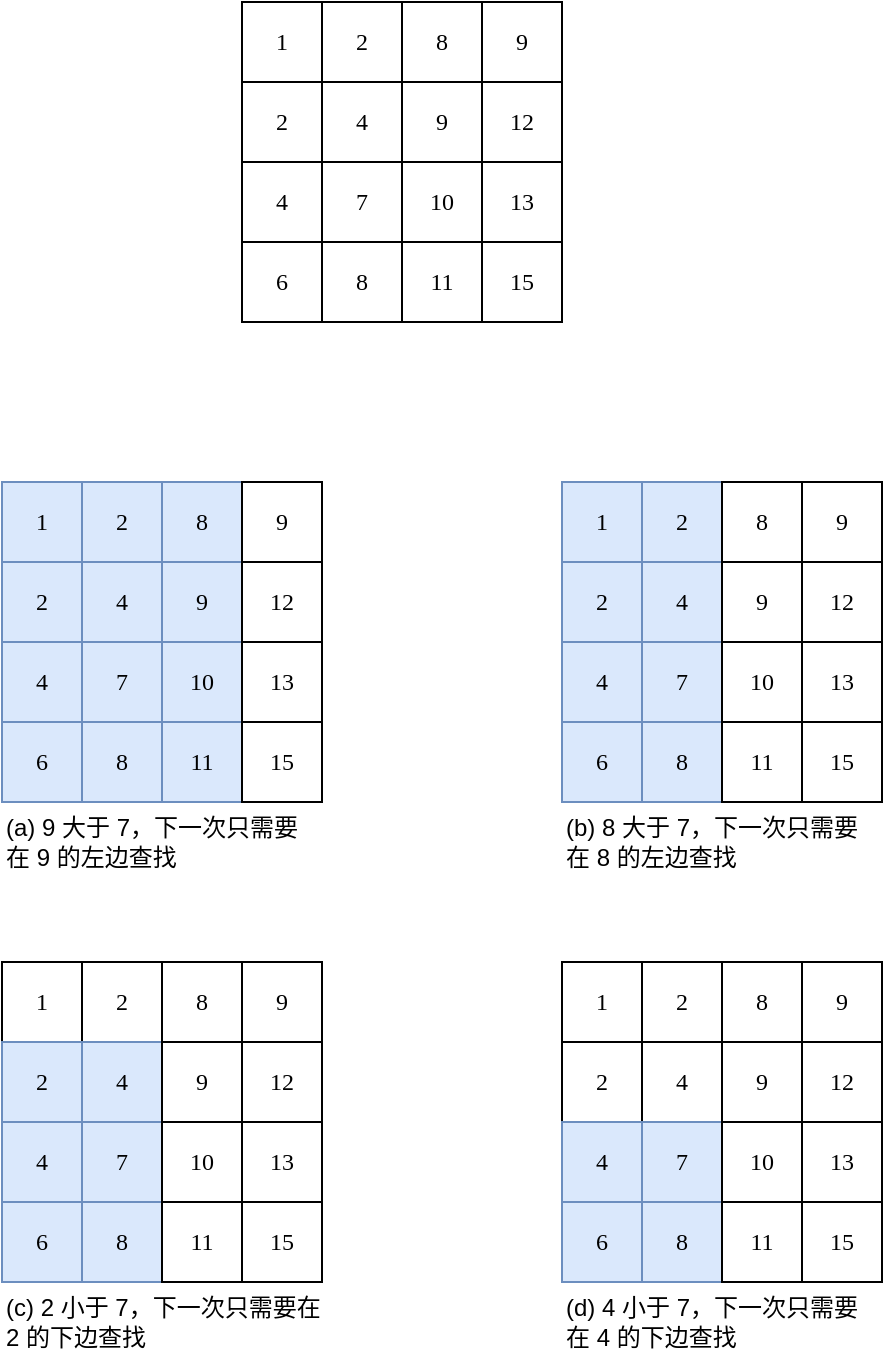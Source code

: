 <mxfile version="15.2.7" type="device"><diagram id="q6zywe5J-C3MdCojA_hZ" name="第 1 页"><mxGraphModel dx="905" dy="765" grid="1" gridSize="10" guides="1" tooltips="1" connect="1" arrows="1" fold="1" page="1" pageScale="1" pageWidth="827" pageHeight="1169" math="0" shadow="0"><root><mxCell id="0"/><mxCell id="1" parent="0"/><mxCell id="mAlWPCRY1Kr10oyKB-qo-22" value="" style="group" vertex="1" connectable="0" parent="1"><mxGeometry x="360" y="320" width="160" height="160" as="geometry"/></mxCell><mxCell id="mAlWPCRY1Kr10oyKB-qo-5" value="" style="group" vertex="1" connectable="0" parent="mAlWPCRY1Kr10oyKB-qo-22"><mxGeometry width="160" height="40" as="geometry"/></mxCell><mxCell id="mAlWPCRY1Kr10oyKB-qo-1" value="&lt;font face=&quot;Lucida Console&quot;&gt;1&lt;/font&gt;" style="rounded=0;whiteSpace=wrap;html=1;" vertex="1" parent="mAlWPCRY1Kr10oyKB-qo-5"><mxGeometry width="40" height="40" as="geometry"/></mxCell><mxCell id="mAlWPCRY1Kr10oyKB-qo-2" value="&lt;font face=&quot;Lucida Console&quot;&gt;2&lt;/font&gt;" style="rounded=0;whiteSpace=wrap;html=1;" vertex="1" parent="mAlWPCRY1Kr10oyKB-qo-5"><mxGeometry x="40" width="40" height="40" as="geometry"/></mxCell><mxCell id="mAlWPCRY1Kr10oyKB-qo-3" value="&lt;font face=&quot;Lucida Console&quot;&gt;8&lt;/font&gt;" style="rounded=0;whiteSpace=wrap;html=1;" vertex="1" parent="mAlWPCRY1Kr10oyKB-qo-5"><mxGeometry x="80" width="40" height="40" as="geometry"/></mxCell><mxCell id="mAlWPCRY1Kr10oyKB-qo-4" value="&lt;font face=&quot;Lucida Console&quot;&gt;9&lt;/font&gt;" style="rounded=0;whiteSpace=wrap;html=1;" vertex="1" parent="mAlWPCRY1Kr10oyKB-qo-5"><mxGeometry x="120" width="40" height="40" as="geometry"/></mxCell><mxCell id="mAlWPCRY1Kr10oyKB-qo-6" value="" style="group" vertex="1" connectable="0" parent="mAlWPCRY1Kr10oyKB-qo-22"><mxGeometry y="40" width="160" height="40" as="geometry"/></mxCell><mxCell id="mAlWPCRY1Kr10oyKB-qo-7" value="&lt;font face=&quot;Lucida Console&quot;&gt;2&lt;/font&gt;" style="rounded=0;whiteSpace=wrap;html=1;" vertex="1" parent="mAlWPCRY1Kr10oyKB-qo-6"><mxGeometry width="40" height="40" as="geometry"/></mxCell><mxCell id="mAlWPCRY1Kr10oyKB-qo-8" value="&lt;font face=&quot;Lucida Console&quot;&gt;4&lt;/font&gt;" style="rounded=0;whiteSpace=wrap;html=1;" vertex="1" parent="mAlWPCRY1Kr10oyKB-qo-6"><mxGeometry x="40" width="40" height="40" as="geometry"/></mxCell><mxCell id="mAlWPCRY1Kr10oyKB-qo-9" value="&lt;font face=&quot;Lucida Console&quot;&gt;9&lt;/font&gt;" style="rounded=0;whiteSpace=wrap;html=1;" vertex="1" parent="mAlWPCRY1Kr10oyKB-qo-6"><mxGeometry x="80" width="40" height="40" as="geometry"/></mxCell><mxCell id="mAlWPCRY1Kr10oyKB-qo-10" value="&lt;font face=&quot;Lucida Console&quot;&gt;12&lt;/font&gt;" style="rounded=0;whiteSpace=wrap;html=1;" vertex="1" parent="mAlWPCRY1Kr10oyKB-qo-6"><mxGeometry x="120" width="40" height="40" as="geometry"/></mxCell><mxCell id="mAlWPCRY1Kr10oyKB-qo-11" value="" style="group" vertex="1" connectable="0" parent="mAlWPCRY1Kr10oyKB-qo-22"><mxGeometry y="80" width="160" height="40" as="geometry"/></mxCell><mxCell id="mAlWPCRY1Kr10oyKB-qo-12" value="&lt;font face=&quot;Lucida Console&quot;&gt;4&lt;/font&gt;" style="rounded=0;whiteSpace=wrap;html=1;" vertex="1" parent="mAlWPCRY1Kr10oyKB-qo-11"><mxGeometry width="40" height="40" as="geometry"/></mxCell><mxCell id="mAlWPCRY1Kr10oyKB-qo-13" value="&lt;font face=&quot;Lucida Console&quot;&gt;7&lt;/font&gt;" style="rounded=0;whiteSpace=wrap;html=1;" vertex="1" parent="mAlWPCRY1Kr10oyKB-qo-11"><mxGeometry x="40" width="40" height="40" as="geometry"/></mxCell><mxCell id="mAlWPCRY1Kr10oyKB-qo-14" value="&lt;font face=&quot;Lucida Console&quot;&gt;10&lt;/font&gt;" style="rounded=0;whiteSpace=wrap;html=1;" vertex="1" parent="mAlWPCRY1Kr10oyKB-qo-11"><mxGeometry x="80" width="40" height="40" as="geometry"/></mxCell><mxCell id="mAlWPCRY1Kr10oyKB-qo-15" value="&lt;font face=&quot;Lucida Console&quot;&gt;13&lt;/font&gt;" style="rounded=0;whiteSpace=wrap;html=1;" vertex="1" parent="mAlWPCRY1Kr10oyKB-qo-11"><mxGeometry x="120" width="40" height="40" as="geometry"/></mxCell><mxCell id="mAlWPCRY1Kr10oyKB-qo-17" value="" style="group" vertex="1" connectable="0" parent="mAlWPCRY1Kr10oyKB-qo-22"><mxGeometry y="120" width="160" height="40" as="geometry"/></mxCell><mxCell id="mAlWPCRY1Kr10oyKB-qo-18" value="&lt;font face=&quot;Lucida Console&quot;&gt;6&lt;/font&gt;" style="rounded=0;whiteSpace=wrap;html=1;" vertex="1" parent="mAlWPCRY1Kr10oyKB-qo-17"><mxGeometry width="40" height="40" as="geometry"/></mxCell><mxCell id="mAlWPCRY1Kr10oyKB-qo-19" value="&lt;font face=&quot;Lucida Console&quot;&gt;8&lt;/font&gt;" style="rounded=0;whiteSpace=wrap;html=1;" vertex="1" parent="mAlWPCRY1Kr10oyKB-qo-17"><mxGeometry x="40" width="40" height="40" as="geometry"/></mxCell><mxCell id="mAlWPCRY1Kr10oyKB-qo-20" value="&lt;font face=&quot;Lucida Console&quot;&gt;11&lt;/font&gt;" style="rounded=0;whiteSpace=wrap;html=1;" vertex="1" parent="mAlWPCRY1Kr10oyKB-qo-17"><mxGeometry x="80" width="40" height="40" as="geometry"/></mxCell><mxCell id="mAlWPCRY1Kr10oyKB-qo-21" value="&lt;font face=&quot;Lucida Console&quot;&gt;15&lt;/font&gt;" style="rounded=0;whiteSpace=wrap;html=1;" vertex="1" parent="mAlWPCRY1Kr10oyKB-qo-17"><mxGeometry x="120" width="40" height="40" as="geometry"/></mxCell><mxCell id="mAlWPCRY1Kr10oyKB-qo-23" value="" style="group" vertex="1" connectable="0" parent="1"><mxGeometry x="240" y="560" width="160" height="160" as="geometry"/></mxCell><mxCell id="mAlWPCRY1Kr10oyKB-qo-24" value="" style="group" vertex="1" connectable="0" parent="mAlWPCRY1Kr10oyKB-qo-23"><mxGeometry width="160" height="40" as="geometry"/></mxCell><mxCell id="mAlWPCRY1Kr10oyKB-qo-25" value="&lt;font face=&quot;Lucida Console&quot;&gt;1&lt;/font&gt;" style="rounded=0;whiteSpace=wrap;html=1;fillColor=#dae8fc;strokeColor=#6c8ebf;" vertex="1" parent="mAlWPCRY1Kr10oyKB-qo-24"><mxGeometry width="40" height="40" as="geometry"/></mxCell><mxCell id="mAlWPCRY1Kr10oyKB-qo-26" value="&lt;font face=&quot;Lucida Console&quot;&gt;2&lt;/font&gt;" style="rounded=0;whiteSpace=wrap;html=1;fillColor=#dae8fc;strokeColor=#6c8ebf;" vertex="1" parent="mAlWPCRY1Kr10oyKB-qo-24"><mxGeometry x="40" width="40" height="40" as="geometry"/></mxCell><mxCell id="mAlWPCRY1Kr10oyKB-qo-27" value="&lt;font face=&quot;Lucida Console&quot;&gt;8&lt;/font&gt;" style="rounded=0;whiteSpace=wrap;html=1;fillColor=#dae8fc;strokeColor=#6c8ebf;" vertex="1" parent="mAlWPCRY1Kr10oyKB-qo-24"><mxGeometry x="80" width="40" height="40" as="geometry"/></mxCell><mxCell id="mAlWPCRY1Kr10oyKB-qo-28" value="&lt;font face=&quot;Lucida Console&quot;&gt;9&lt;/font&gt;" style="rounded=0;whiteSpace=wrap;html=1;" vertex="1" parent="mAlWPCRY1Kr10oyKB-qo-24"><mxGeometry x="120" width="40" height="40" as="geometry"/></mxCell><mxCell id="mAlWPCRY1Kr10oyKB-qo-29" value="" style="group" vertex="1" connectable="0" parent="mAlWPCRY1Kr10oyKB-qo-23"><mxGeometry y="40" width="160" height="40" as="geometry"/></mxCell><mxCell id="mAlWPCRY1Kr10oyKB-qo-30" value="&lt;font face=&quot;Lucida Console&quot;&gt;2&lt;/font&gt;" style="rounded=0;whiteSpace=wrap;html=1;fillColor=#dae8fc;strokeColor=#6c8ebf;" vertex="1" parent="mAlWPCRY1Kr10oyKB-qo-29"><mxGeometry width="40" height="40" as="geometry"/></mxCell><mxCell id="mAlWPCRY1Kr10oyKB-qo-31" value="&lt;font face=&quot;Lucida Console&quot;&gt;4&lt;/font&gt;" style="rounded=0;whiteSpace=wrap;html=1;fillColor=#dae8fc;strokeColor=#6c8ebf;" vertex="1" parent="mAlWPCRY1Kr10oyKB-qo-29"><mxGeometry x="40" width="40" height="40" as="geometry"/></mxCell><mxCell id="mAlWPCRY1Kr10oyKB-qo-32" value="&lt;font face=&quot;Lucida Console&quot;&gt;9&lt;/font&gt;" style="rounded=0;whiteSpace=wrap;html=1;fillColor=#dae8fc;strokeColor=#6c8ebf;" vertex="1" parent="mAlWPCRY1Kr10oyKB-qo-29"><mxGeometry x="80" width="40" height="40" as="geometry"/></mxCell><mxCell id="mAlWPCRY1Kr10oyKB-qo-33" value="&lt;font face=&quot;Lucida Console&quot;&gt;12&lt;/font&gt;" style="rounded=0;whiteSpace=wrap;html=1;" vertex="1" parent="mAlWPCRY1Kr10oyKB-qo-29"><mxGeometry x="120" width="40" height="40" as="geometry"/></mxCell><mxCell id="mAlWPCRY1Kr10oyKB-qo-34" value="" style="group" vertex="1" connectable="0" parent="mAlWPCRY1Kr10oyKB-qo-23"><mxGeometry y="80" width="160" height="40" as="geometry"/></mxCell><mxCell id="mAlWPCRY1Kr10oyKB-qo-35" value="&lt;font face=&quot;Lucida Console&quot;&gt;4&lt;/font&gt;" style="rounded=0;whiteSpace=wrap;html=1;fillColor=#dae8fc;strokeColor=#6c8ebf;" vertex="1" parent="mAlWPCRY1Kr10oyKB-qo-34"><mxGeometry width="40" height="40" as="geometry"/></mxCell><mxCell id="mAlWPCRY1Kr10oyKB-qo-36" value="&lt;font face=&quot;Lucida Console&quot;&gt;7&lt;/font&gt;" style="rounded=0;whiteSpace=wrap;html=1;fillColor=#dae8fc;strokeColor=#6c8ebf;" vertex="1" parent="mAlWPCRY1Kr10oyKB-qo-34"><mxGeometry x="40" width="40" height="40" as="geometry"/></mxCell><mxCell id="mAlWPCRY1Kr10oyKB-qo-37" value="&lt;font face=&quot;Lucida Console&quot;&gt;10&lt;/font&gt;" style="rounded=0;whiteSpace=wrap;html=1;fillColor=#dae8fc;strokeColor=#6c8ebf;" vertex="1" parent="mAlWPCRY1Kr10oyKB-qo-34"><mxGeometry x="80" width="40" height="40" as="geometry"/></mxCell><mxCell id="mAlWPCRY1Kr10oyKB-qo-38" value="&lt;font face=&quot;Lucida Console&quot;&gt;13&lt;/font&gt;" style="rounded=0;whiteSpace=wrap;html=1;" vertex="1" parent="mAlWPCRY1Kr10oyKB-qo-34"><mxGeometry x="120" width="40" height="40" as="geometry"/></mxCell><mxCell id="mAlWPCRY1Kr10oyKB-qo-39" value="" style="group" vertex="1" connectable="0" parent="mAlWPCRY1Kr10oyKB-qo-23"><mxGeometry y="120" width="160" height="40" as="geometry"/></mxCell><mxCell id="mAlWPCRY1Kr10oyKB-qo-40" value="&lt;font face=&quot;Lucida Console&quot;&gt;6&lt;/font&gt;" style="rounded=0;whiteSpace=wrap;html=1;fillColor=#dae8fc;strokeColor=#6c8ebf;" vertex="1" parent="mAlWPCRY1Kr10oyKB-qo-39"><mxGeometry width="40" height="40" as="geometry"/></mxCell><mxCell id="mAlWPCRY1Kr10oyKB-qo-41" value="&lt;font face=&quot;Lucida Console&quot;&gt;8&lt;/font&gt;" style="rounded=0;whiteSpace=wrap;html=1;fillColor=#dae8fc;strokeColor=#6c8ebf;" vertex="1" parent="mAlWPCRY1Kr10oyKB-qo-39"><mxGeometry x="40" width="40" height="40" as="geometry"/></mxCell><mxCell id="mAlWPCRY1Kr10oyKB-qo-42" value="&lt;font face=&quot;Lucida Console&quot;&gt;11&lt;/font&gt;" style="rounded=0;whiteSpace=wrap;html=1;fillColor=#dae8fc;strokeColor=#6c8ebf;" vertex="1" parent="mAlWPCRY1Kr10oyKB-qo-39"><mxGeometry x="80" width="40" height="40" as="geometry"/></mxCell><mxCell id="mAlWPCRY1Kr10oyKB-qo-43" value="&lt;font face=&quot;Lucida Console&quot;&gt;15&lt;/font&gt;" style="rounded=0;whiteSpace=wrap;html=1;" vertex="1" parent="mAlWPCRY1Kr10oyKB-qo-39"><mxGeometry x="120" width="40" height="40" as="geometry"/></mxCell><mxCell id="mAlWPCRY1Kr10oyKB-qo-44" value="" style="group" vertex="1" connectable="0" parent="1"><mxGeometry x="520" y="560" width="160" height="160" as="geometry"/></mxCell><mxCell id="mAlWPCRY1Kr10oyKB-qo-45" value="" style="group" vertex="1" connectable="0" parent="mAlWPCRY1Kr10oyKB-qo-44"><mxGeometry width="160" height="40" as="geometry"/></mxCell><mxCell id="mAlWPCRY1Kr10oyKB-qo-46" value="&lt;font face=&quot;Lucida Console&quot;&gt;1&lt;/font&gt;" style="rounded=0;whiteSpace=wrap;html=1;fillColor=#dae8fc;strokeColor=#6c8ebf;" vertex="1" parent="mAlWPCRY1Kr10oyKB-qo-45"><mxGeometry width="40" height="40" as="geometry"/></mxCell><mxCell id="mAlWPCRY1Kr10oyKB-qo-47" value="&lt;font face=&quot;Lucida Console&quot;&gt;2&lt;/font&gt;" style="rounded=0;whiteSpace=wrap;html=1;fillColor=#dae8fc;strokeColor=#6c8ebf;" vertex="1" parent="mAlWPCRY1Kr10oyKB-qo-45"><mxGeometry x="40" width="40" height="40" as="geometry"/></mxCell><mxCell id="mAlWPCRY1Kr10oyKB-qo-48" value="&lt;font face=&quot;Lucida Console&quot;&gt;8&lt;/font&gt;" style="rounded=0;whiteSpace=wrap;html=1;" vertex="1" parent="mAlWPCRY1Kr10oyKB-qo-45"><mxGeometry x="80" width="40" height="40" as="geometry"/></mxCell><mxCell id="mAlWPCRY1Kr10oyKB-qo-49" value="&lt;font face=&quot;Lucida Console&quot;&gt;9&lt;/font&gt;" style="rounded=0;whiteSpace=wrap;html=1;" vertex="1" parent="mAlWPCRY1Kr10oyKB-qo-45"><mxGeometry x="120" width="40" height="40" as="geometry"/></mxCell><mxCell id="mAlWPCRY1Kr10oyKB-qo-50" value="" style="group" vertex="1" connectable="0" parent="mAlWPCRY1Kr10oyKB-qo-44"><mxGeometry y="40" width="160" height="40" as="geometry"/></mxCell><mxCell id="mAlWPCRY1Kr10oyKB-qo-51" value="&lt;font face=&quot;Lucida Console&quot;&gt;2&lt;/font&gt;" style="rounded=0;whiteSpace=wrap;html=1;fillColor=#dae8fc;strokeColor=#6c8ebf;" vertex="1" parent="mAlWPCRY1Kr10oyKB-qo-50"><mxGeometry width="40" height="40" as="geometry"/></mxCell><mxCell id="mAlWPCRY1Kr10oyKB-qo-52" value="&lt;font face=&quot;Lucida Console&quot;&gt;4&lt;/font&gt;" style="rounded=0;whiteSpace=wrap;html=1;fillColor=#dae8fc;strokeColor=#6c8ebf;" vertex="1" parent="mAlWPCRY1Kr10oyKB-qo-50"><mxGeometry x="40" width="40" height="40" as="geometry"/></mxCell><mxCell id="mAlWPCRY1Kr10oyKB-qo-53" value="&lt;font face=&quot;Lucida Console&quot;&gt;9&lt;/font&gt;" style="rounded=0;whiteSpace=wrap;html=1;" vertex="1" parent="mAlWPCRY1Kr10oyKB-qo-50"><mxGeometry x="80" width="40" height="40" as="geometry"/></mxCell><mxCell id="mAlWPCRY1Kr10oyKB-qo-54" value="&lt;font face=&quot;Lucida Console&quot;&gt;12&lt;/font&gt;" style="rounded=0;whiteSpace=wrap;html=1;" vertex="1" parent="mAlWPCRY1Kr10oyKB-qo-50"><mxGeometry x="120" width="40" height="40" as="geometry"/></mxCell><mxCell id="mAlWPCRY1Kr10oyKB-qo-55" value="" style="group" vertex="1" connectable="0" parent="mAlWPCRY1Kr10oyKB-qo-44"><mxGeometry y="80" width="160" height="40" as="geometry"/></mxCell><mxCell id="mAlWPCRY1Kr10oyKB-qo-56" value="&lt;font face=&quot;Lucida Console&quot;&gt;4&lt;/font&gt;" style="rounded=0;whiteSpace=wrap;html=1;fillColor=#dae8fc;strokeColor=#6c8ebf;" vertex="1" parent="mAlWPCRY1Kr10oyKB-qo-55"><mxGeometry width="40" height="40" as="geometry"/></mxCell><mxCell id="mAlWPCRY1Kr10oyKB-qo-57" value="&lt;font face=&quot;Lucida Console&quot;&gt;7&lt;/font&gt;" style="rounded=0;whiteSpace=wrap;html=1;fillColor=#dae8fc;strokeColor=#6c8ebf;" vertex="1" parent="mAlWPCRY1Kr10oyKB-qo-55"><mxGeometry x="40" width="40" height="40" as="geometry"/></mxCell><mxCell id="mAlWPCRY1Kr10oyKB-qo-58" value="&lt;font face=&quot;Lucida Console&quot;&gt;10&lt;/font&gt;" style="rounded=0;whiteSpace=wrap;html=1;" vertex="1" parent="mAlWPCRY1Kr10oyKB-qo-55"><mxGeometry x="80" width="40" height="40" as="geometry"/></mxCell><mxCell id="mAlWPCRY1Kr10oyKB-qo-59" value="&lt;font face=&quot;Lucida Console&quot;&gt;13&lt;/font&gt;" style="rounded=0;whiteSpace=wrap;html=1;" vertex="1" parent="mAlWPCRY1Kr10oyKB-qo-55"><mxGeometry x="120" width="40" height="40" as="geometry"/></mxCell><mxCell id="mAlWPCRY1Kr10oyKB-qo-60" value="" style="group" vertex="1" connectable="0" parent="mAlWPCRY1Kr10oyKB-qo-44"><mxGeometry y="120" width="160" height="40" as="geometry"/></mxCell><mxCell id="mAlWPCRY1Kr10oyKB-qo-61" value="&lt;font face=&quot;Lucida Console&quot;&gt;6&lt;/font&gt;" style="rounded=0;whiteSpace=wrap;html=1;fillColor=#dae8fc;strokeColor=#6c8ebf;" vertex="1" parent="mAlWPCRY1Kr10oyKB-qo-60"><mxGeometry width="40" height="40" as="geometry"/></mxCell><mxCell id="mAlWPCRY1Kr10oyKB-qo-62" value="&lt;font face=&quot;Lucida Console&quot;&gt;8&lt;/font&gt;" style="rounded=0;whiteSpace=wrap;html=1;fillColor=#dae8fc;strokeColor=#6c8ebf;" vertex="1" parent="mAlWPCRY1Kr10oyKB-qo-60"><mxGeometry x="40" width="40" height="40" as="geometry"/></mxCell><mxCell id="mAlWPCRY1Kr10oyKB-qo-63" value="&lt;font face=&quot;Lucida Console&quot;&gt;11&lt;/font&gt;" style="rounded=0;whiteSpace=wrap;html=1;" vertex="1" parent="mAlWPCRY1Kr10oyKB-qo-60"><mxGeometry x="80" width="40" height="40" as="geometry"/></mxCell><mxCell id="mAlWPCRY1Kr10oyKB-qo-64" value="&lt;font face=&quot;Lucida Console&quot;&gt;15&lt;/font&gt;" style="rounded=0;whiteSpace=wrap;html=1;" vertex="1" parent="mAlWPCRY1Kr10oyKB-qo-60"><mxGeometry x="120" width="40" height="40" as="geometry"/></mxCell><mxCell id="mAlWPCRY1Kr10oyKB-qo-65" value="" style="group" vertex="1" connectable="0" parent="1"><mxGeometry x="240" y="800" width="160" height="160" as="geometry"/></mxCell><mxCell id="mAlWPCRY1Kr10oyKB-qo-66" value="" style="group" vertex="1" connectable="0" parent="mAlWPCRY1Kr10oyKB-qo-65"><mxGeometry width="160" height="40" as="geometry"/></mxCell><mxCell id="mAlWPCRY1Kr10oyKB-qo-67" value="&lt;font face=&quot;Lucida Console&quot;&gt;1&lt;/font&gt;" style="rounded=0;whiteSpace=wrap;html=1;" vertex="1" parent="mAlWPCRY1Kr10oyKB-qo-66"><mxGeometry width="40" height="40" as="geometry"/></mxCell><mxCell id="mAlWPCRY1Kr10oyKB-qo-68" value="&lt;font face=&quot;Lucida Console&quot;&gt;2&lt;/font&gt;" style="rounded=0;whiteSpace=wrap;html=1;" vertex="1" parent="mAlWPCRY1Kr10oyKB-qo-66"><mxGeometry x="40" width="40" height="40" as="geometry"/></mxCell><mxCell id="mAlWPCRY1Kr10oyKB-qo-69" value="&lt;font face=&quot;Lucida Console&quot;&gt;8&lt;/font&gt;" style="rounded=0;whiteSpace=wrap;html=1;" vertex="1" parent="mAlWPCRY1Kr10oyKB-qo-66"><mxGeometry x="80" width="40" height="40" as="geometry"/></mxCell><mxCell id="mAlWPCRY1Kr10oyKB-qo-70" value="&lt;font face=&quot;Lucida Console&quot;&gt;9&lt;/font&gt;" style="rounded=0;whiteSpace=wrap;html=1;" vertex="1" parent="mAlWPCRY1Kr10oyKB-qo-66"><mxGeometry x="120" width="40" height="40" as="geometry"/></mxCell><mxCell id="mAlWPCRY1Kr10oyKB-qo-71" value="" style="group" vertex="1" connectable="0" parent="mAlWPCRY1Kr10oyKB-qo-65"><mxGeometry y="40" width="160" height="40" as="geometry"/></mxCell><mxCell id="mAlWPCRY1Kr10oyKB-qo-72" value="&lt;font face=&quot;Lucida Console&quot;&gt;2&lt;/font&gt;" style="rounded=0;whiteSpace=wrap;html=1;fillColor=#dae8fc;strokeColor=#6c8ebf;" vertex="1" parent="mAlWPCRY1Kr10oyKB-qo-71"><mxGeometry width="40" height="40" as="geometry"/></mxCell><mxCell id="mAlWPCRY1Kr10oyKB-qo-73" value="&lt;font face=&quot;Lucida Console&quot;&gt;4&lt;/font&gt;" style="rounded=0;whiteSpace=wrap;html=1;fillColor=#dae8fc;strokeColor=#6c8ebf;" vertex="1" parent="mAlWPCRY1Kr10oyKB-qo-71"><mxGeometry x="40" width="40" height="40" as="geometry"/></mxCell><mxCell id="mAlWPCRY1Kr10oyKB-qo-74" value="&lt;font face=&quot;Lucida Console&quot;&gt;9&lt;/font&gt;" style="rounded=0;whiteSpace=wrap;html=1;" vertex="1" parent="mAlWPCRY1Kr10oyKB-qo-71"><mxGeometry x="80" width="40" height="40" as="geometry"/></mxCell><mxCell id="mAlWPCRY1Kr10oyKB-qo-75" value="&lt;font face=&quot;Lucida Console&quot;&gt;12&lt;/font&gt;" style="rounded=0;whiteSpace=wrap;html=1;" vertex="1" parent="mAlWPCRY1Kr10oyKB-qo-71"><mxGeometry x="120" width="40" height="40" as="geometry"/></mxCell><mxCell id="mAlWPCRY1Kr10oyKB-qo-76" value="" style="group" vertex="1" connectable="0" parent="mAlWPCRY1Kr10oyKB-qo-65"><mxGeometry y="80" width="160" height="40" as="geometry"/></mxCell><mxCell id="mAlWPCRY1Kr10oyKB-qo-77" value="&lt;font face=&quot;Lucida Console&quot;&gt;4&lt;/font&gt;" style="rounded=0;whiteSpace=wrap;html=1;fillColor=#dae8fc;strokeColor=#6c8ebf;" vertex="1" parent="mAlWPCRY1Kr10oyKB-qo-76"><mxGeometry width="40" height="40" as="geometry"/></mxCell><mxCell id="mAlWPCRY1Kr10oyKB-qo-78" value="&lt;font face=&quot;Lucida Console&quot;&gt;7&lt;/font&gt;" style="rounded=0;whiteSpace=wrap;html=1;fillColor=#dae8fc;strokeColor=#6c8ebf;" vertex="1" parent="mAlWPCRY1Kr10oyKB-qo-76"><mxGeometry x="40" width="40" height="40" as="geometry"/></mxCell><mxCell id="mAlWPCRY1Kr10oyKB-qo-79" value="&lt;font face=&quot;Lucida Console&quot;&gt;10&lt;/font&gt;" style="rounded=0;whiteSpace=wrap;html=1;" vertex="1" parent="mAlWPCRY1Kr10oyKB-qo-76"><mxGeometry x="80" width="40" height="40" as="geometry"/></mxCell><mxCell id="mAlWPCRY1Kr10oyKB-qo-80" value="&lt;font face=&quot;Lucida Console&quot;&gt;13&lt;/font&gt;" style="rounded=0;whiteSpace=wrap;html=1;" vertex="1" parent="mAlWPCRY1Kr10oyKB-qo-76"><mxGeometry x="120" width="40" height="40" as="geometry"/></mxCell><mxCell id="mAlWPCRY1Kr10oyKB-qo-81" value="" style="group" vertex="1" connectable="0" parent="mAlWPCRY1Kr10oyKB-qo-65"><mxGeometry y="120" width="160" height="40" as="geometry"/></mxCell><mxCell id="mAlWPCRY1Kr10oyKB-qo-82" value="&lt;font face=&quot;Lucida Console&quot;&gt;6&lt;/font&gt;" style="rounded=0;whiteSpace=wrap;html=1;fillColor=#dae8fc;strokeColor=#6c8ebf;" vertex="1" parent="mAlWPCRY1Kr10oyKB-qo-81"><mxGeometry width="40" height="40" as="geometry"/></mxCell><mxCell id="mAlWPCRY1Kr10oyKB-qo-83" value="&lt;font face=&quot;Lucida Console&quot;&gt;8&lt;/font&gt;" style="rounded=0;whiteSpace=wrap;html=1;fillColor=#dae8fc;strokeColor=#6c8ebf;" vertex="1" parent="mAlWPCRY1Kr10oyKB-qo-81"><mxGeometry x="40" width="40" height="40" as="geometry"/></mxCell><mxCell id="mAlWPCRY1Kr10oyKB-qo-84" value="&lt;font face=&quot;Lucida Console&quot;&gt;11&lt;/font&gt;" style="rounded=0;whiteSpace=wrap;html=1;" vertex="1" parent="mAlWPCRY1Kr10oyKB-qo-81"><mxGeometry x="80" width="40" height="40" as="geometry"/></mxCell><mxCell id="mAlWPCRY1Kr10oyKB-qo-85" value="&lt;font face=&quot;Lucida Console&quot;&gt;15&lt;/font&gt;" style="rounded=0;whiteSpace=wrap;html=1;" vertex="1" parent="mAlWPCRY1Kr10oyKB-qo-81"><mxGeometry x="120" width="40" height="40" as="geometry"/></mxCell><mxCell id="mAlWPCRY1Kr10oyKB-qo-86" value="" style="group" vertex="1" connectable="0" parent="1"><mxGeometry x="520" y="800" width="160" height="160" as="geometry"/></mxCell><mxCell id="mAlWPCRY1Kr10oyKB-qo-87" value="" style="group" vertex="1" connectable="0" parent="mAlWPCRY1Kr10oyKB-qo-86"><mxGeometry width="160" height="40" as="geometry"/></mxCell><mxCell id="mAlWPCRY1Kr10oyKB-qo-88" value="&lt;font face=&quot;Lucida Console&quot;&gt;1&lt;/font&gt;" style="rounded=0;whiteSpace=wrap;html=1;" vertex="1" parent="mAlWPCRY1Kr10oyKB-qo-87"><mxGeometry width="40" height="40" as="geometry"/></mxCell><mxCell id="mAlWPCRY1Kr10oyKB-qo-89" value="&lt;font face=&quot;Lucida Console&quot;&gt;2&lt;/font&gt;" style="rounded=0;whiteSpace=wrap;html=1;" vertex="1" parent="mAlWPCRY1Kr10oyKB-qo-87"><mxGeometry x="40" width="40" height="40" as="geometry"/></mxCell><mxCell id="mAlWPCRY1Kr10oyKB-qo-90" value="&lt;font face=&quot;Lucida Console&quot;&gt;8&lt;/font&gt;" style="rounded=0;whiteSpace=wrap;html=1;" vertex="1" parent="mAlWPCRY1Kr10oyKB-qo-87"><mxGeometry x="80" width="40" height="40" as="geometry"/></mxCell><mxCell id="mAlWPCRY1Kr10oyKB-qo-91" value="&lt;font face=&quot;Lucida Console&quot;&gt;9&lt;/font&gt;" style="rounded=0;whiteSpace=wrap;html=1;" vertex="1" parent="mAlWPCRY1Kr10oyKB-qo-87"><mxGeometry x="120" width="40" height="40" as="geometry"/></mxCell><mxCell id="mAlWPCRY1Kr10oyKB-qo-92" value="" style="group" vertex="1" connectable="0" parent="mAlWPCRY1Kr10oyKB-qo-86"><mxGeometry y="40" width="160" height="40" as="geometry"/></mxCell><mxCell id="mAlWPCRY1Kr10oyKB-qo-93" value="&lt;font face=&quot;Lucida Console&quot;&gt;2&lt;/font&gt;" style="rounded=0;whiteSpace=wrap;html=1;" vertex="1" parent="mAlWPCRY1Kr10oyKB-qo-92"><mxGeometry width="40" height="40" as="geometry"/></mxCell><mxCell id="mAlWPCRY1Kr10oyKB-qo-94" value="&lt;font face=&quot;Lucida Console&quot;&gt;4&lt;/font&gt;" style="rounded=0;whiteSpace=wrap;html=1;" vertex="1" parent="mAlWPCRY1Kr10oyKB-qo-92"><mxGeometry x="40" width="40" height="40" as="geometry"/></mxCell><mxCell id="mAlWPCRY1Kr10oyKB-qo-95" value="&lt;font face=&quot;Lucida Console&quot;&gt;9&lt;/font&gt;" style="rounded=0;whiteSpace=wrap;html=1;" vertex="1" parent="mAlWPCRY1Kr10oyKB-qo-92"><mxGeometry x="80" width="40" height="40" as="geometry"/></mxCell><mxCell id="mAlWPCRY1Kr10oyKB-qo-96" value="&lt;font face=&quot;Lucida Console&quot;&gt;12&lt;/font&gt;" style="rounded=0;whiteSpace=wrap;html=1;" vertex="1" parent="mAlWPCRY1Kr10oyKB-qo-92"><mxGeometry x="120" width="40" height="40" as="geometry"/></mxCell><mxCell id="mAlWPCRY1Kr10oyKB-qo-97" value="" style="group" vertex="1" connectable="0" parent="mAlWPCRY1Kr10oyKB-qo-86"><mxGeometry y="80" width="160" height="40" as="geometry"/></mxCell><mxCell id="mAlWPCRY1Kr10oyKB-qo-98" value="&lt;font face=&quot;Lucida Console&quot;&gt;4&lt;/font&gt;" style="rounded=0;whiteSpace=wrap;html=1;fillColor=#dae8fc;strokeColor=#6c8ebf;" vertex="1" parent="mAlWPCRY1Kr10oyKB-qo-97"><mxGeometry width="40" height="40" as="geometry"/></mxCell><mxCell id="mAlWPCRY1Kr10oyKB-qo-99" value="&lt;font face=&quot;Lucida Console&quot;&gt;7&lt;/font&gt;" style="rounded=0;whiteSpace=wrap;html=1;fillColor=#dae8fc;strokeColor=#6c8ebf;" vertex="1" parent="mAlWPCRY1Kr10oyKB-qo-97"><mxGeometry x="40" width="40" height="40" as="geometry"/></mxCell><mxCell id="mAlWPCRY1Kr10oyKB-qo-100" value="&lt;font face=&quot;Lucida Console&quot;&gt;10&lt;/font&gt;" style="rounded=0;whiteSpace=wrap;html=1;" vertex="1" parent="mAlWPCRY1Kr10oyKB-qo-97"><mxGeometry x="80" width="40" height="40" as="geometry"/></mxCell><mxCell id="mAlWPCRY1Kr10oyKB-qo-101" value="&lt;font face=&quot;Lucida Console&quot;&gt;13&lt;/font&gt;" style="rounded=0;whiteSpace=wrap;html=1;" vertex="1" parent="mAlWPCRY1Kr10oyKB-qo-97"><mxGeometry x="120" width="40" height="40" as="geometry"/></mxCell><mxCell id="mAlWPCRY1Kr10oyKB-qo-102" value="" style="group" vertex="1" connectable="0" parent="mAlWPCRY1Kr10oyKB-qo-86"><mxGeometry y="120" width="160" height="40" as="geometry"/></mxCell><mxCell id="mAlWPCRY1Kr10oyKB-qo-103" value="&lt;font face=&quot;Lucida Console&quot;&gt;6&lt;/font&gt;" style="rounded=0;whiteSpace=wrap;html=1;fillColor=#dae8fc;strokeColor=#6c8ebf;" vertex="1" parent="mAlWPCRY1Kr10oyKB-qo-102"><mxGeometry width="40" height="40" as="geometry"/></mxCell><mxCell id="mAlWPCRY1Kr10oyKB-qo-104" value="&lt;font face=&quot;Lucida Console&quot;&gt;8&lt;/font&gt;" style="rounded=0;whiteSpace=wrap;html=1;fillColor=#dae8fc;strokeColor=#6c8ebf;" vertex="1" parent="mAlWPCRY1Kr10oyKB-qo-102"><mxGeometry x="40" width="40" height="40" as="geometry"/></mxCell><mxCell id="mAlWPCRY1Kr10oyKB-qo-105" value="&lt;font face=&quot;Lucida Console&quot;&gt;11&lt;/font&gt;" style="rounded=0;whiteSpace=wrap;html=1;" vertex="1" parent="mAlWPCRY1Kr10oyKB-qo-102"><mxGeometry x="80" width="40" height="40" as="geometry"/></mxCell><mxCell id="mAlWPCRY1Kr10oyKB-qo-106" value="&lt;font face=&quot;Lucida Console&quot;&gt;15&lt;/font&gt;" style="rounded=0;whiteSpace=wrap;html=1;" vertex="1" parent="mAlWPCRY1Kr10oyKB-qo-102"><mxGeometry x="120" width="40" height="40" as="geometry"/></mxCell><mxCell id="mAlWPCRY1Kr10oyKB-qo-107" value="(a) 9 大于 7，下一次只需要在 9 的左边查找" style="text;html=1;strokeColor=none;fillColor=none;align=left;verticalAlign=middle;whiteSpace=wrap;rounded=0;" vertex="1" parent="1"><mxGeometry x="240" y="730" width="160" height="20" as="geometry"/></mxCell><mxCell id="mAlWPCRY1Kr10oyKB-qo-108" value="(b) 8 大于 7，下一次只需要在 8 的左边查找" style="text;html=1;strokeColor=none;fillColor=none;align=left;verticalAlign=middle;whiteSpace=wrap;rounded=0;" vertex="1" parent="1"><mxGeometry x="520" y="730" width="160" height="20" as="geometry"/></mxCell><mxCell id="mAlWPCRY1Kr10oyKB-qo-109" value="(c) 2 小于 7，下一次只需要在 2 的下边查找" style="text;html=1;strokeColor=none;fillColor=none;align=left;verticalAlign=middle;whiteSpace=wrap;rounded=0;" vertex="1" parent="1"><mxGeometry x="240" y="970" width="160" height="20" as="geometry"/></mxCell><mxCell id="mAlWPCRY1Kr10oyKB-qo-111" value="(d) 4 小于 7，下一次只需要在 4 的下边查找" style="text;html=1;strokeColor=none;fillColor=none;align=left;verticalAlign=middle;whiteSpace=wrap;rounded=0;" vertex="1" parent="1"><mxGeometry x="520" y="970" width="160" height="20" as="geometry"/></mxCell></root></mxGraphModel></diagram></mxfile>